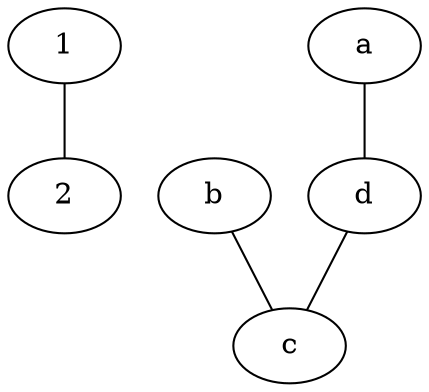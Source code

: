 graph Mol {
	node [label="\N"];
	graph [bb="0,0,250,162"];
	1 [pos="157.41,144.33", width="0.75", height="0.5"];
	2 [pos="222.86,134.55", width="0.75", height="0.5"];
	b [pos="26.8,50.769", width="0.75", height="0.5"];
	c [pos="125.88,83.067", width="0.75", height="0.5"];
	a [pos="105.57,17.833", width="0.75", height="0.5"];
	d [pos="62.637,113.92", width="0.75", height="0.5"];
	1 -- 2 [pos="184.03,140.36 188.14,139.74 192.37,139.11 196.47,138.5"];
	b -- c [pos="51.291,58.753 66.535,63.722 86.071,70.09 101.33,75.063"];
	a -- d [pos="97.693,35.458 89.947,52.795 78.19,79.111 70.461,96.41"];
	d -- c [pos="84.756,103.13 90.882,100.14 97.534,96.896 103.67,93.905"];
}
